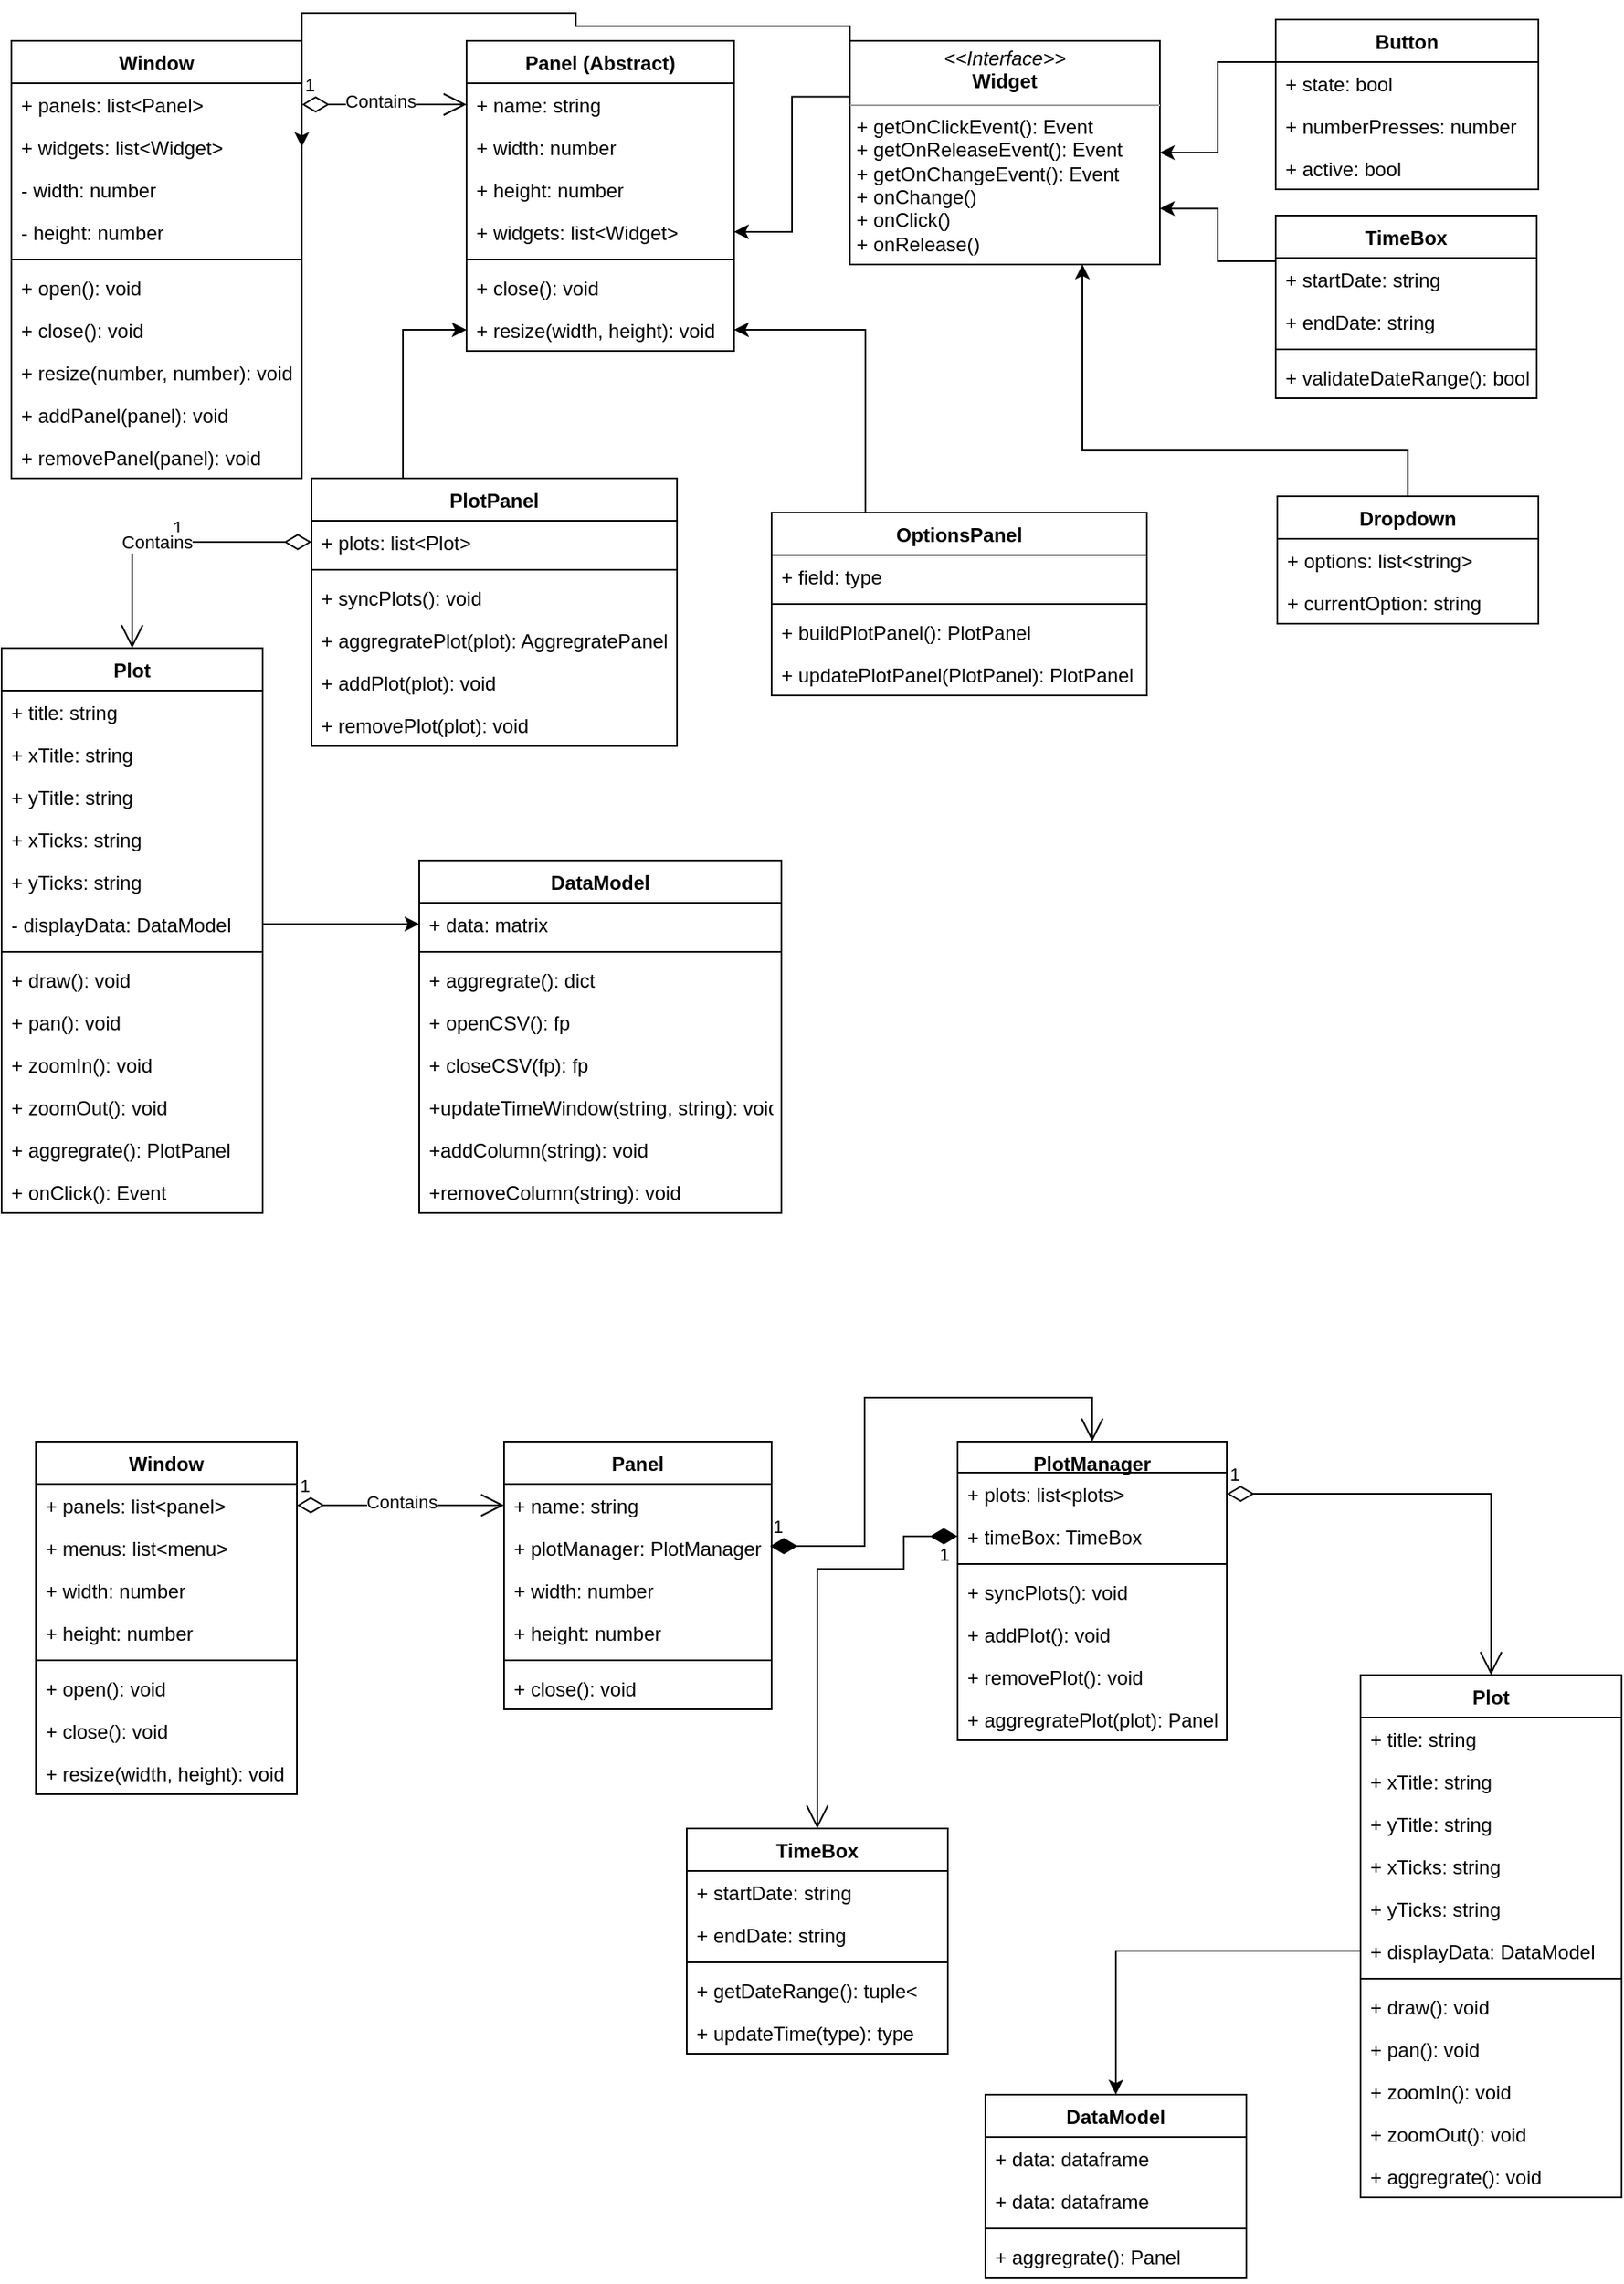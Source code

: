 <mxfile version="20.3.2" type="github">
  <diagram id="UT-qD1kF3HPHE-cdim4v" name="Page-1">
    <mxGraphModel dx="1422" dy="1617" grid="0" gridSize="10" guides="1" tooltips="1" connect="1" arrows="1" fold="1" page="1" pageScale="1" pageWidth="1100" pageHeight="850" math="0" shadow="0">
      <root>
        <mxCell id="0" />
        <mxCell id="1" parent="0" />
        <mxCell id="D0WQU8Z_5N7r7djm6m5t-1" value="Window" style="swimlane;fontStyle=1;align=center;verticalAlign=top;childLayout=stackLayout;horizontal=1;startSize=26;horizontalStack=0;resizeParent=1;resizeParentMax=0;resizeLast=0;collapsible=1;marginBottom=0;" parent="1" vertex="1">
          <mxGeometry x="56" y="40" width="160" height="216" as="geometry" />
        </mxCell>
        <mxCell id="D0WQU8Z_5N7r7djm6m5t-2" value="+ panels: list&lt;panel&gt;" style="text;strokeColor=none;fillColor=none;align=left;verticalAlign=top;spacingLeft=4;spacingRight=4;overflow=hidden;rotatable=0;points=[[0,0.5],[1,0.5]];portConstraint=eastwest;" parent="D0WQU8Z_5N7r7djm6m5t-1" vertex="1">
          <mxGeometry y="26" width="160" height="26" as="geometry" />
        </mxCell>
        <mxCell id="D0WQU8Z_5N7r7djm6m5t-6" value="+ menus: list&lt;menu&gt; " style="text;strokeColor=none;fillColor=none;align=left;verticalAlign=top;spacingLeft=4;spacingRight=4;overflow=hidden;rotatable=0;points=[[0,0.5],[1,0.5]];portConstraint=eastwest;" parent="D0WQU8Z_5N7r7djm6m5t-1" vertex="1">
          <mxGeometry y="52" width="160" height="26" as="geometry" />
        </mxCell>
        <mxCell id="D0WQU8Z_5N7r7djm6m5t-42" value="+ width: number" style="text;strokeColor=none;fillColor=none;align=left;verticalAlign=top;spacingLeft=4;spacingRight=4;overflow=hidden;rotatable=0;points=[[0,0.5],[1,0.5]];portConstraint=eastwest;" parent="D0WQU8Z_5N7r7djm6m5t-1" vertex="1">
          <mxGeometry y="78" width="160" height="26" as="geometry" />
        </mxCell>
        <mxCell id="D0WQU8Z_5N7r7djm6m5t-43" value="+ height: number" style="text;strokeColor=none;fillColor=none;align=left;verticalAlign=top;spacingLeft=4;spacingRight=4;overflow=hidden;rotatable=0;points=[[0,0.5],[1,0.5]];portConstraint=eastwest;" parent="D0WQU8Z_5N7r7djm6m5t-1" vertex="1">
          <mxGeometry y="104" width="160" height="26" as="geometry" />
        </mxCell>
        <mxCell id="D0WQU8Z_5N7r7djm6m5t-3" value="" style="line;strokeWidth=1;fillColor=none;align=left;verticalAlign=middle;spacingTop=-1;spacingLeft=3;spacingRight=3;rotatable=0;labelPosition=right;points=[];portConstraint=eastwest;strokeColor=inherit;" parent="D0WQU8Z_5N7r7djm6m5t-1" vertex="1">
          <mxGeometry y="130" width="160" height="8" as="geometry" />
        </mxCell>
        <mxCell id="D0WQU8Z_5N7r7djm6m5t-4" value="+ open(): void" style="text;strokeColor=none;fillColor=none;align=left;verticalAlign=top;spacingLeft=4;spacingRight=4;overflow=hidden;rotatable=0;points=[[0,0.5],[1,0.5]];portConstraint=eastwest;" parent="D0WQU8Z_5N7r7djm6m5t-1" vertex="1">
          <mxGeometry y="138" width="160" height="26" as="geometry" />
        </mxCell>
        <mxCell id="D0WQU8Z_5N7r7djm6m5t-5" value="+ close(): void" style="text;strokeColor=none;fillColor=none;align=left;verticalAlign=top;spacingLeft=4;spacingRight=4;overflow=hidden;rotatable=0;points=[[0,0.5],[1,0.5]];portConstraint=eastwest;" parent="D0WQU8Z_5N7r7djm6m5t-1" vertex="1">
          <mxGeometry y="164" width="160" height="26" as="geometry" />
        </mxCell>
        <mxCell id="D0WQU8Z_5N7r7djm6m5t-7" value="+ resize(width, height): void" style="text;strokeColor=none;fillColor=none;align=left;verticalAlign=top;spacingLeft=4;spacingRight=4;overflow=hidden;rotatable=0;points=[[0,0.5],[1,0.5]];portConstraint=eastwest;" parent="D0WQU8Z_5N7r7djm6m5t-1" vertex="1">
          <mxGeometry y="190" width="160" height="26" as="geometry" />
        </mxCell>
        <mxCell id="D0WQU8Z_5N7r7djm6m5t-8" value="Panel" style="swimlane;fontStyle=1;align=center;verticalAlign=top;childLayout=stackLayout;horizontal=1;startSize=26;horizontalStack=0;resizeParent=1;resizeParentMax=0;resizeLast=0;collapsible=1;marginBottom=0;" parent="1" vertex="1">
          <mxGeometry x="343" y="40" width="164" height="164" as="geometry" />
        </mxCell>
        <mxCell id="D0WQU8Z_5N7r7djm6m5t-9" value="+ name: string" style="text;strokeColor=none;fillColor=none;align=left;verticalAlign=top;spacingLeft=4;spacingRight=4;overflow=hidden;rotatable=0;points=[[0,0.5],[1,0.5]];portConstraint=eastwest;" parent="D0WQU8Z_5N7r7djm6m5t-8" vertex="1">
          <mxGeometry y="26" width="164" height="26" as="geometry" />
        </mxCell>
        <mxCell id="D0WQU8Z_5N7r7djm6m5t-12" value="+ plotManager: PlotManager" style="text;strokeColor=none;fillColor=none;align=left;verticalAlign=top;spacingLeft=4;spacingRight=4;overflow=hidden;rotatable=0;points=[[0,0.5],[1,0.5]];portConstraint=eastwest;" parent="D0WQU8Z_5N7r7djm6m5t-8" vertex="1">
          <mxGeometry y="52" width="164" height="26" as="geometry" />
        </mxCell>
        <mxCell id="D0WQU8Z_5N7r7djm6m5t-40" value="+ width: number" style="text;strokeColor=none;fillColor=none;align=left;verticalAlign=top;spacingLeft=4;spacingRight=4;overflow=hidden;rotatable=0;points=[[0,0.5],[1,0.5]];portConstraint=eastwest;" parent="D0WQU8Z_5N7r7djm6m5t-8" vertex="1">
          <mxGeometry y="78" width="164" height="26" as="geometry" />
        </mxCell>
        <mxCell id="D0WQU8Z_5N7r7djm6m5t-41" value="+ height: number" style="text;strokeColor=none;fillColor=none;align=left;verticalAlign=top;spacingLeft=4;spacingRight=4;overflow=hidden;rotatable=0;points=[[0,0.5],[1,0.5]];portConstraint=eastwest;" parent="D0WQU8Z_5N7r7djm6m5t-8" vertex="1">
          <mxGeometry y="104" width="164" height="26" as="geometry" />
        </mxCell>
        <mxCell id="D0WQU8Z_5N7r7djm6m5t-10" value="" style="line;strokeWidth=1;fillColor=none;align=left;verticalAlign=middle;spacingTop=-1;spacingLeft=3;spacingRight=3;rotatable=0;labelPosition=right;points=[];portConstraint=eastwest;strokeColor=inherit;" parent="D0WQU8Z_5N7r7djm6m5t-8" vertex="1">
          <mxGeometry y="130" width="164" height="8" as="geometry" />
        </mxCell>
        <mxCell id="D0WQU8Z_5N7r7djm6m5t-11" value="+ close(): void" style="text;strokeColor=none;fillColor=none;align=left;verticalAlign=top;spacingLeft=4;spacingRight=4;overflow=hidden;rotatable=0;points=[[0,0.5],[1,0.5]];portConstraint=eastwest;" parent="D0WQU8Z_5N7r7djm6m5t-8" vertex="1">
          <mxGeometry y="138" width="164" height="26" as="geometry" />
        </mxCell>
        <mxCell id="D0WQU8Z_5N7r7djm6m5t-13" value="Plot" style="swimlane;fontStyle=1;align=center;verticalAlign=top;childLayout=stackLayout;horizontal=1;startSize=26;horizontalStack=0;resizeParent=1;resizeParentMax=0;resizeLast=0;collapsible=1;marginBottom=0;" parent="1" vertex="1">
          <mxGeometry x="868" y="183" width="160" height="320" as="geometry" />
        </mxCell>
        <mxCell id="D0WQU8Z_5N7r7djm6m5t-14" value="+ title: string" style="text;strokeColor=none;fillColor=none;align=left;verticalAlign=top;spacingLeft=4;spacingRight=4;overflow=hidden;rotatable=0;points=[[0,0.5],[1,0.5]];portConstraint=eastwest;" parent="D0WQU8Z_5N7r7djm6m5t-13" vertex="1">
          <mxGeometry y="26" width="160" height="26" as="geometry" />
        </mxCell>
        <mxCell id="D0WQU8Z_5N7r7djm6m5t-17" value="+ xTitle: string" style="text;strokeColor=none;fillColor=none;align=left;verticalAlign=top;spacingLeft=4;spacingRight=4;overflow=hidden;rotatable=0;points=[[0,0.5],[1,0.5]];portConstraint=eastwest;" parent="D0WQU8Z_5N7r7djm6m5t-13" vertex="1">
          <mxGeometry y="52" width="160" height="26" as="geometry" />
        </mxCell>
        <mxCell id="D0WQU8Z_5N7r7djm6m5t-18" value="+ yTitle: string" style="text;strokeColor=none;fillColor=none;align=left;verticalAlign=top;spacingLeft=4;spacingRight=4;overflow=hidden;rotatable=0;points=[[0,0.5],[1,0.5]];portConstraint=eastwest;" parent="D0WQU8Z_5N7r7djm6m5t-13" vertex="1">
          <mxGeometry y="78" width="160" height="26" as="geometry" />
        </mxCell>
        <mxCell id="D0WQU8Z_5N7r7djm6m5t-20" value="+ xTicks: string" style="text;strokeColor=none;fillColor=none;align=left;verticalAlign=top;spacingLeft=4;spacingRight=4;overflow=hidden;rotatable=0;points=[[0,0.5],[1,0.5]];portConstraint=eastwest;" parent="D0WQU8Z_5N7r7djm6m5t-13" vertex="1">
          <mxGeometry y="104" width="160" height="26" as="geometry" />
        </mxCell>
        <mxCell id="D0WQU8Z_5N7r7djm6m5t-19" value="+ yTicks: string" style="text;strokeColor=none;fillColor=none;align=left;verticalAlign=top;spacingLeft=4;spacingRight=4;overflow=hidden;rotatable=0;points=[[0,0.5],[1,0.5]];portConstraint=eastwest;" parent="D0WQU8Z_5N7r7djm6m5t-13" vertex="1">
          <mxGeometry y="130" width="160" height="26" as="geometry" />
        </mxCell>
        <mxCell id="D0WQU8Z_5N7r7djm6m5t-21" value="+ displayData: DataModel" style="text;strokeColor=none;fillColor=none;align=left;verticalAlign=top;spacingLeft=4;spacingRight=4;overflow=hidden;rotatable=0;points=[[0,0.5],[1,0.5]];portConstraint=eastwest;" parent="D0WQU8Z_5N7r7djm6m5t-13" vertex="1">
          <mxGeometry y="156" width="160" height="26" as="geometry" />
        </mxCell>
        <mxCell id="D0WQU8Z_5N7r7djm6m5t-15" value="" style="line;strokeWidth=1;fillColor=none;align=left;verticalAlign=middle;spacingTop=-1;spacingLeft=3;spacingRight=3;rotatable=0;labelPosition=right;points=[];portConstraint=eastwest;strokeColor=inherit;" parent="D0WQU8Z_5N7r7djm6m5t-13" vertex="1">
          <mxGeometry y="182" width="160" height="8" as="geometry" />
        </mxCell>
        <mxCell id="D0WQU8Z_5N7r7djm6m5t-16" value="+ draw(): void" style="text;strokeColor=none;fillColor=none;align=left;verticalAlign=top;spacingLeft=4;spacingRight=4;overflow=hidden;rotatable=0;points=[[0,0.5],[1,0.5]];portConstraint=eastwest;" parent="D0WQU8Z_5N7r7djm6m5t-13" vertex="1">
          <mxGeometry y="190" width="160" height="26" as="geometry" />
        </mxCell>
        <mxCell id="D0WQU8Z_5N7r7djm6m5t-30" value="+ pan(): void" style="text;strokeColor=none;fillColor=none;align=left;verticalAlign=top;spacingLeft=4;spacingRight=4;overflow=hidden;rotatable=0;points=[[0,0.5],[1,0.5]];portConstraint=eastwest;" parent="D0WQU8Z_5N7r7djm6m5t-13" vertex="1">
          <mxGeometry y="216" width="160" height="26" as="geometry" />
        </mxCell>
        <mxCell id="D0WQU8Z_5N7r7djm6m5t-31" value="+ zoomIn(): void" style="text;strokeColor=none;fillColor=none;align=left;verticalAlign=top;spacingLeft=4;spacingRight=4;overflow=hidden;rotatable=0;points=[[0,0.5],[1,0.5]];portConstraint=eastwest;" parent="D0WQU8Z_5N7r7djm6m5t-13" vertex="1">
          <mxGeometry y="242" width="160" height="26" as="geometry" />
        </mxCell>
        <mxCell id="D0WQU8Z_5N7r7djm6m5t-32" value="+ zoomOut(): void" style="text;strokeColor=none;fillColor=none;align=left;verticalAlign=top;spacingLeft=4;spacingRight=4;overflow=hidden;rotatable=0;points=[[0,0.5],[1,0.5]];portConstraint=eastwest;" parent="D0WQU8Z_5N7r7djm6m5t-13" vertex="1">
          <mxGeometry y="268" width="160" height="26" as="geometry" />
        </mxCell>
        <mxCell id="D0WQU8Z_5N7r7djm6m5t-61" value="+ aggregrate(): void" style="text;strokeColor=none;fillColor=none;align=left;verticalAlign=top;spacingLeft=4;spacingRight=4;overflow=hidden;rotatable=0;points=[[0,0.5],[1,0.5]];portConstraint=eastwest;" parent="D0WQU8Z_5N7r7djm6m5t-13" vertex="1">
          <mxGeometry y="294" width="160" height="26" as="geometry" />
        </mxCell>
        <mxCell id="D0WQU8Z_5N7r7djm6m5t-23" value="TimeBox" style="swimlane;fontStyle=1;align=center;verticalAlign=top;childLayout=stackLayout;horizontal=1;startSize=26;horizontalStack=0;resizeParent=1;resizeParentMax=0;resizeLast=0;collapsible=1;marginBottom=0;" parent="1" vertex="1">
          <mxGeometry x="455" y="277" width="160" height="138" as="geometry" />
        </mxCell>
        <mxCell id="D0WQU8Z_5N7r7djm6m5t-24" value="+ startDate: string" style="text;strokeColor=none;fillColor=none;align=left;verticalAlign=top;spacingLeft=4;spacingRight=4;overflow=hidden;rotatable=0;points=[[0,0.5],[1,0.5]];portConstraint=eastwest;" parent="D0WQU8Z_5N7r7djm6m5t-23" vertex="1">
          <mxGeometry y="26" width="160" height="26" as="geometry" />
        </mxCell>
        <mxCell id="D0WQU8Z_5N7r7djm6m5t-27" value="+ endDate: string" style="text;strokeColor=none;fillColor=none;align=left;verticalAlign=top;spacingLeft=4;spacingRight=4;overflow=hidden;rotatable=0;points=[[0,0.5],[1,0.5]];portConstraint=eastwest;" parent="D0WQU8Z_5N7r7djm6m5t-23" vertex="1">
          <mxGeometry y="52" width="160" height="26" as="geometry" />
        </mxCell>
        <mxCell id="D0WQU8Z_5N7r7djm6m5t-25" value="" style="line;strokeWidth=1;fillColor=none;align=left;verticalAlign=middle;spacingTop=-1;spacingLeft=3;spacingRight=3;rotatable=0;labelPosition=right;points=[];portConstraint=eastwest;strokeColor=inherit;" parent="D0WQU8Z_5N7r7djm6m5t-23" vertex="1">
          <mxGeometry y="78" width="160" height="8" as="geometry" />
        </mxCell>
        <mxCell id="D0WQU8Z_5N7r7djm6m5t-26" value="+ getDateRange(): tuple&lt;" style="text;strokeColor=none;fillColor=none;align=left;verticalAlign=top;spacingLeft=4;spacingRight=4;overflow=hidden;rotatable=0;points=[[0,0.5],[1,0.5]];portConstraint=eastwest;" parent="D0WQU8Z_5N7r7djm6m5t-23" vertex="1">
          <mxGeometry y="86" width="160" height="26" as="geometry" />
        </mxCell>
        <mxCell id="D0WQU8Z_5N7r7djm6m5t-51" value="+ updateTime(type): type" style="text;strokeColor=none;fillColor=none;align=left;verticalAlign=top;spacingLeft=4;spacingRight=4;overflow=hidden;rotatable=0;points=[[0,0.5],[1,0.5]];portConstraint=eastwest;" parent="D0WQU8Z_5N7r7djm6m5t-23" vertex="1">
          <mxGeometry y="112" width="160" height="26" as="geometry" />
        </mxCell>
        <mxCell id="D0WQU8Z_5N7r7djm6m5t-35" value="1" style="endArrow=open;html=1;endSize=12;startArrow=diamondThin;startSize=14;startFill=0;edgeStyle=orthogonalEdgeStyle;align=left;verticalAlign=bottom;rounded=0;exitX=1;exitY=0.5;exitDx=0;exitDy=0;entryX=0;entryY=0.5;entryDx=0;entryDy=0;" parent="1" source="D0WQU8Z_5N7r7djm6m5t-2" target="D0WQU8Z_5N7r7djm6m5t-9" edge="1">
          <mxGeometry x="-1" y="3" relative="1" as="geometry">
            <mxPoint x="344" y="306" as="sourcePoint" />
            <mxPoint x="504" y="306" as="targetPoint" />
          </mxGeometry>
        </mxCell>
        <mxCell id="D0WQU8Z_5N7r7djm6m5t-36" value="Contains" style="edgeLabel;html=1;align=center;verticalAlign=middle;resizable=0;points=[];" parent="D0WQU8Z_5N7r7djm6m5t-35" vertex="1" connectable="0">
          <mxGeometry x="0.205" y="2" relative="1" as="geometry">
            <mxPoint x="-13" as="offset" />
          </mxGeometry>
        </mxCell>
        <mxCell id="D0WQU8Z_5N7r7djm6m5t-44" value="DataModel" style="swimlane;fontStyle=1;align=center;verticalAlign=top;childLayout=stackLayout;horizontal=1;startSize=26;horizontalStack=0;resizeParent=1;resizeParentMax=0;resizeLast=0;collapsible=1;marginBottom=0;" parent="1" vertex="1">
          <mxGeometry x="638" y="440" width="160" height="112" as="geometry" />
        </mxCell>
        <mxCell id="D0WQU8Z_5N7r7djm6m5t-45" value="+ data: dataframe" style="text;strokeColor=none;fillColor=none;align=left;verticalAlign=top;spacingLeft=4;spacingRight=4;overflow=hidden;rotatable=0;points=[[0,0.5],[1,0.5]];portConstraint=eastwest;" parent="D0WQU8Z_5N7r7djm6m5t-44" vertex="1">
          <mxGeometry y="26" width="160" height="26" as="geometry" />
        </mxCell>
        <mxCell id="D0WQU8Z_5N7r7djm6m5t-69" value="+ data: dataframe" style="text;strokeColor=none;fillColor=none;align=left;verticalAlign=top;spacingLeft=4;spacingRight=4;overflow=hidden;rotatable=0;points=[[0,0.5],[1,0.5]];portConstraint=eastwest;" parent="D0WQU8Z_5N7r7djm6m5t-44" vertex="1">
          <mxGeometry y="52" width="160" height="26" as="geometry" />
        </mxCell>
        <mxCell id="D0WQU8Z_5N7r7djm6m5t-46" value="" style="line;strokeWidth=1;fillColor=none;align=left;verticalAlign=middle;spacingTop=-1;spacingLeft=3;spacingRight=3;rotatable=0;labelPosition=right;points=[];portConstraint=eastwest;strokeColor=inherit;" parent="D0WQU8Z_5N7r7djm6m5t-44" vertex="1">
          <mxGeometry y="78" width="160" height="8" as="geometry" />
        </mxCell>
        <mxCell id="D0WQU8Z_5N7r7djm6m5t-47" value="+ aggregrate(): Panel" style="text;strokeColor=none;fillColor=none;align=left;verticalAlign=top;spacingLeft=4;spacingRight=4;overflow=hidden;rotatable=0;points=[[0,0.5],[1,0.5]];portConstraint=eastwest;" parent="D0WQU8Z_5N7r7djm6m5t-44" vertex="1">
          <mxGeometry y="86" width="160" height="26" as="geometry" />
        </mxCell>
        <mxCell id="D0WQU8Z_5N7r7djm6m5t-52" value="PlotManager" style="swimlane;fontStyle=1;align=center;verticalAlign=top;childLayout=stackLayout;horizontal=1;startSize=19;horizontalStack=0;resizeParent=1;resizeParentMax=0;resizeLast=0;collapsible=1;marginBottom=0;" parent="1" vertex="1">
          <mxGeometry x="621" y="40" width="165" height="183" as="geometry" />
        </mxCell>
        <mxCell id="D0WQU8Z_5N7r7djm6m5t-53" value="+ plots: list&lt;plots&gt;" style="text;strokeColor=none;fillColor=none;align=left;verticalAlign=top;spacingLeft=4;spacingRight=4;overflow=hidden;rotatable=0;points=[[0,0.5],[1,0.5]];portConstraint=eastwest;" parent="D0WQU8Z_5N7r7djm6m5t-52" vertex="1">
          <mxGeometry y="19" width="165" height="26" as="geometry" />
        </mxCell>
        <mxCell id="D0WQU8Z_5N7r7djm6m5t-56" value="+ timeBox: TimeBox" style="text;strokeColor=none;fillColor=none;align=left;verticalAlign=top;spacingLeft=4;spacingRight=4;overflow=hidden;rotatable=0;points=[[0,0.5],[1,0.5]];portConstraint=eastwest;" parent="D0WQU8Z_5N7r7djm6m5t-52" vertex="1">
          <mxGeometry y="45" width="165" height="26" as="geometry" />
        </mxCell>
        <mxCell id="D0WQU8Z_5N7r7djm6m5t-54" value="" style="line;strokeWidth=1;fillColor=none;align=left;verticalAlign=middle;spacingTop=-1;spacingLeft=3;spacingRight=3;rotatable=0;labelPosition=right;points=[];portConstraint=eastwest;strokeColor=inherit;" parent="D0WQU8Z_5N7r7djm6m5t-52" vertex="1">
          <mxGeometry y="71" width="165" height="8" as="geometry" />
        </mxCell>
        <mxCell id="D0WQU8Z_5N7r7djm6m5t-55" value="+ syncPlots(): void" style="text;strokeColor=none;fillColor=none;align=left;verticalAlign=top;spacingLeft=4;spacingRight=4;overflow=hidden;rotatable=0;points=[[0,0.5],[1,0.5]];portConstraint=eastwest;" parent="D0WQU8Z_5N7r7djm6m5t-52" vertex="1">
          <mxGeometry y="79" width="165" height="26" as="geometry" />
        </mxCell>
        <mxCell id="D0WQU8Z_5N7r7djm6m5t-57" value="+ addPlot(): void" style="text;strokeColor=none;fillColor=none;align=left;verticalAlign=top;spacingLeft=4;spacingRight=4;overflow=hidden;rotatable=0;points=[[0,0.5],[1,0.5]];portConstraint=eastwest;" parent="D0WQU8Z_5N7r7djm6m5t-52" vertex="1">
          <mxGeometry y="105" width="165" height="26" as="geometry" />
        </mxCell>
        <mxCell id="D0WQU8Z_5N7r7djm6m5t-58" value="+ removePlot(): void" style="text;strokeColor=none;fillColor=none;align=left;verticalAlign=top;spacingLeft=4;spacingRight=4;overflow=hidden;rotatable=0;points=[[0,0.5],[1,0.5]];portConstraint=eastwest;" parent="D0WQU8Z_5N7r7djm6m5t-52" vertex="1">
          <mxGeometry y="131" width="165" height="26" as="geometry" />
        </mxCell>
        <mxCell id="D0WQU8Z_5N7r7djm6m5t-67" value="+ aggregratePlot(plot): Panel " style="text;strokeColor=none;fillColor=none;align=left;verticalAlign=top;spacingLeft=4;spacingRight=4;overflow=hidden;rotatable=0;points=[[0,0.5],[1,0.5]];portConstraint=eastwest;" parent="D0WQU8Z_5N7r7djm6m5t-52" vertex="1">
          <mxGeometry y="157" width="165" height="26" as="geometry" />
        </mxCell>
        <mxCell id="D0WQU8Z_5N7r7djm6m5t-63" value="1" style="endArrow=open;html=1;endSize=12;startArrow=diamondThin;startSize=14;startFill=0;edgeStyle=orthogonalEdgeStyle;align=left;verticalAlign=bottom;rounded=0;exitX=1;exitY=0.5;exitDx=0;exitDy=0;entryX=0.5;entryY=0;entryDx=0;entryDy=0;" parent="1" source="D0WQU8Z_5N7r7djm6m5t-53" target="D0WQU8Z_5N7r7djm6m5t-13" edge="1">
          <mxGeometry x="-1" y="3" relative="1" as="geometry">
            <mxPoint x="344" y="306" as="sourcePoint" />
            <mxPoint x="504" y="306" as="targetPoint" />
            <Array as="points">
              <mxPoint x="948" y="72" />
            </Array>
          </mxGeometry>
        </mxCell>
        <mxCell id="D0WQU8Z_5N7r7djm6m5t-65" style="edgeStyle=orthogonalEdgeStyle;rounded=0;orthogonalLoop=1;jettySize=auto;html=1;exitX=0;exitY=0.5;exitDx=0;exitDy=0;entryX=0.5;entryY=0;entryDx=0;entryDy=0;" parent="1" source="D0WQU8Z_5N7r7djm6m5t-21" target="D0WQU8Z_5N7r7djm6m5t-44" edge="1">
          <mxGeometry relative="1" as="geometry" />
        </mxCell>
        <mxCell id="D0WQU8Z_5N7r7djm6m5t-70" value="1" style="endArrow=open;html=1;endSize=12;startArrow=diamondThin;startSize=14;startFill=1;edgeStyle=orthogonalEdgeStyle;align=left;verticalAlign=bottom;rounded=0;entryX=0.5;entryY=0;entryDx=0;entryDy=0;" parent="1" target="D0WQU8Z_5N7r7djm6m5t-52" edge="1">
          <mxGeometry x="-1" y="3" relative="1" as="geometry">
            <mxPoint x="506" y="104" as="sourcePoint" />
            <mxPoint x="663" y="104" as="targetPoint" />
            <Array as="points">
              <mxPoint x="564" y="104" />
              <mxPoint x="564" y="13" />
              <mxPoint x="704" y="13" />
            </Array>
          </mxGeometry>
        </mxCell>
        <mxCell id="D0WQU8Z_5N7r7djm6m5t-71" value="1" style="endArrow=open;html=1;endSize=12;startArrow=diamondThin;startSize=14;startFill=1;edgeStyle=orthogonalEdgeStyle;align=left;verticalAlign=bottom;rounded=0;exitX=0;exitY=0.5;exitDx=0;exitDy=0;entryX=0.5;entryY=0;entryDx=0;entryDy=0;" parent="1" source="D0WQU8Z_5N7r7djm6m5t-56" target="D0WQU8Z_5N7r7djm6m5t-23" edge="1">
          <mxGeometry x="-0.6" y="-20" relative="1" as="geometry">
            <mxPoint x="344" y="306" as="sourcePoint" />
            <mxPoint x="504" y="306" as="targetPoint" />
            <Array as="points">
              <mxPoint x="588" y="98" />
              <mxPoint x="588" y="118" />
              <mxPoint x="535" y="118" />
            </Array>
            <mxPoint x="20" y="20" as="offset" />
          </mxGeometry>
        </mxCell>
        <mxCell id="D0WQU8Z_5N7r7djm6m5t-72" value="Window" style="swimlane;fontStyle=1;align=center;verticalAlign=top;childLayout=stackLayout;horizontal=1;startSize=26;horizontalStack=0;resizeParent=1;resizeParentMax=0;resizeLast=0;collapsible=1;marginBottom=0;" parent="1" vertex="1">
          <mxGeometry x="41" y="-818" width="178" height="268" as="geometry">
            <mxRectangle x="41" y="-818" width="81" height="26" as="alternateBounds" />
          </mxGeometry>
        </mxCell>
        <mxCell id="D0WQU8Z_5N7r7djm6m5t-73" value="+ panels: list&lt;Panel&gt;" style="text;strokeColor=none;fillColor=none;align=left;verticalAlign=top;spacingLeft=4;spacingRight=4;overflow=hidden;rotatable=0;points=[[0,0.5],[1,0.5]];portConstraint=eastwest;" parent="D0WQU8Z_5N7r7djm6m5t-72" vertex="1">
          <mxGeometry y="26" width="178" height="26" as="geometry" />
        </mxCell>
        <mxCell id="D0WQU8Z_5N7r7djm6m5t-74" value="+ widgets: list&lt;Widget&gt; " style="text;strokeColor=none;fillColor=none;align=left;verticalAlign=top;spacingLeft=4;spacingRight=4;overflow=hidden;rotatable=0;points=[[0,0.5],[1,0.5]];portConstraint=eastwest;" parent="D0WQU8Z_5N7r7djm6m5t-72" vertex="1">
          <mxGeometry y="52" width="178" height="26" as="geometry" />
        </mxCell>
        <mxCell id="D0WQU8Z_5N7r7djm6m5t-75" value="- width: number" style="text;strokeColor=none;fillColor=none;align=left;verticalAlign=top;spacingLeft=4;spacingRight=4;overflow=hidden;rotatable=0;points=[[0,0.5],[1,0.5]];portConstraint=eastwest;" parent="D0WQU8Z_5N7r7djm6m5t-72" vertex="1">
          <mxGeometry y="78" width="178" height="26" as="geometry" />
        </mxCell>
        <mxCell id="D0WQU8Z_5N7r7djm6m5t-76" value="- height: number" style="text;strokeColor=none;fillColor=none;align=left;verticalAlign=top;spacingLeft=4;spacingRight=4;overflow=hidden;rotatable=0;points=[[0,0.5],[1,0.5]];portConstraint=eastwest;" parent="D0WQU8Z_5N7r7djm6m5t-72" vertex="1">
          <mxGeometry y="104" width="178" height="26" as="geometry" />
        </mxCell>
        <mxCell id="D0WQU8Z_5N7r7djm6m5t-77" value="" style="line;strokeWidth=1;fillColor=none;align=left;verticalAlign=middle;spacingTop=-1;spacingLeft=3;spacingRight=3;rotatable=0;labelPosition=right;points=[];portConstraint=eastwest;strokeColor=inherit;" parent="D0WQU8Z_5N7r7djm6m5t-72" vertex="1">
          <mxGeometry y="130" width="178" height="8" as="geometry" />
        </mxCell>
        <mxCell id="D0WQU8Z_5N7r7djm6m5t-78" value="+ open(): void" style="text;strokeColor=none;fillColor=none;align=left;verticalAlign=top;spacingLeft=4;spacingRight=4;overflow=hidden;rotatable=0;points=[[0,0.5],[1,0.5]];portConstraint=eastwest;" parent="D0WQU8Z_5N7r7djm6m5t-72" vertex="1">
          <mxGeometry y="138" width="178" height="26" as="geometry" />
        </mxCell>
        <mxCell id="D0WQU8Z_5N7r7djm6m5t-79" value="+ close(): void" style="text;strokeColor=none;fillColor=none;align=left;verticalAlign=top;spacingLeft=4;spacingRight=4;overflow=hidden;rotatable=0;points=[[0,0.5],[1,0.5]];portConstraint=eastwest;" parent="D0WQU8Z_5N7r7djm6m5t-72" vertex="1">
          <mxGeometry y="164" width="178" height="26" as="geometry" />
        </mxCell>
        <mxCell id="D0WQU8Z_5N7r7djm6m5t-80" value="+ resize(number, number): void" style="text;strokeColor=none;fillColor=none;align=left;verticalAlign=top;spacingLeft=4;spacingRight=4;overflow=hidden;rotatable=0;points=[[0,0.5],[1,0.5]];portConstraint=eastwest;" parent="D0WQU8Z_5N7r7djm6m5t-72" vertex="1">
          <mxGeometry y="190" width="178" height="26" as="geometry" />
        </mxCell>
        <mxCell id="D0WQU8Z_5N7r7djm6m5t-138" value="+ addPanel(panel): void" style="text;strokeColor=none;fillColor=none;align=left;verticalAlign=top;spacingLeft=4;spacingRight=4;overflow=hidden;rotatable=0;points=[[0,0.5],[1,0.5]];portConstraint=eastwest;" parent="D0WQU8Z_5N7r7djm6m5t-72" vertex="1">
          <mxGeometry y="216" width="178" height="26" as="geometry" />
        </mxCell>
        <mxCell id="D0WQU8Z_5N7r7djm6m5t-140" value="+ removePanel(panel): void" style="text;strokeColor=none;fillColor=none;align=left;verticalAlign=top;spacingLeft=4;spacingRight=4;overflow=hidden;rotatable=0;points=[[0,0.5],[1,0.5]];portConstraint=eastwest;" parent="D0WQU8Z_5N7r7djm6m5t-72" vertex="1">
          <mxGeometry y="242" width="178" height="26" as="geometry" />
        </mxCell>
        <mxCell id="D0WQU8Z_5N7r7djm6m5t-81" value="Panel (Abstract)" style="swimlane;fontStyle=1;align=center;verticalAlign=top;childLayout=stackLayout;horizontal=1;startSize=26;horizontalStack=0;resizeParent=1;resizeParentMax=0;resizeLast=0;collapsible=1;marginBottom=0;" parent="1" vertex="1">
          <mxGeometry x="320" y="-818" width="164" height="190" as="geometry">
            <mxRectangle x="320" y="-818" width="67" height="26" as="alternateBounds" />
          </mxGeometry>
        </mxCell>
        <mxCell id="D0WQU8Z_5N7r7djm6m5t-82" value="+ name: string" style="text;strokeColor=none;fillColor=none;align=left;verticalAlign=top;spacingLeft=4;spacingRight=4;overflow=hidden;rotatable=0;points=[[0,0.5],[1,0.5]];portConstraint=eastwest;" parent="D0WQU8Z_5N7r7djm6m5t-81" vertex="1">
          <mxGeometry y="26" width="164" height="26" as="geometry" />
        </mxCell>
        <mxCell id="D0WQU8Z_5N7r7djm6m5t-84" value="+ width: number" style="text;strokeColor=none;fillColor=none;align=left;verticalAlign=top;spacingLeft=4;spacingRight=4;overflow=hidden;rotatable=0;points=[[0,0.5],[1,0.5]];portConstraint=eastwest;" parent="D0WQU8Z_5N7r7djm6m5t-81" vertex="1">
          <mxGeometry y="52" width="164" height="26" as="geometry" />
        </mxCell>
        <mxCell id="D0WQU8Z_5N7r7djm6m5t-85" value="+ height: number" style="text;strokeColor=none;fillColor=none;align=left;verticalAlign=top;spacingLeft=4;spacingRight=4;overflow=hidden;rotatable=0;points=[[0,0.5],[1,0.5]];portConstraint=eastwest;" parent="D0WQU8Z_5N7r7djm6m5t-81" vertex="1">
          <mxGeometry y="78" width="164" height="26" as="geometry" />
        </mxCell>
        <mxCell id="VL1n-k4XV_zTkOc4iAcl-5" value="+ widgets: list&lt;Widget&gt;" style="text;strokeColor=none;fillColor=none;align=left;verticalAlign=top;spacingLeft=4;spacingRight=4;overflow=hidden;rotatable=0;points=[[0,0.5],[1,0.5]];portConstraint=eastwest;" parent="D0WQU8Z_5N7r7djm6m5t-81" vertex="1">
          <mxGeometry y="104" width="164" height="26" as="geometry" />
        </mxCell>
        <mxCell id="D0WQU8Z_5N7r7djm6m5t-86" value="" style="line;strokeWidth=1;fillColor=none;align=left;verticalAlign=middle;spacingTop=-1;spacingLeft=3;spacingRight=3;rotatable=0;labelPosition=right;points=[];portConstraint=eastwest;strokeColor=inherit;" parent="D0WQU8Z_5N7r7djm6m5t-81" vertex="1">
          <mxGeometry y="130" width="164" height="8" as="geometry" />
        </mxCell>
        <mxCell id="D0WQU8Z_5N7r7djm6m5t-87" value="+ close(): void" style="text;strokeColor=none;fillColor=none;align=left;verticalAlign=top;spacingLeft=4;spacingRight=4;overflow=hidden;rotatable=0;points=[[0,0.5],[1,0.5]];portConstraint=eastwest;" parent="D0WQU8Z_5N7r7djm6m5t-81" vertex="1">
          <mxGeometry y="138" width="164" height="26" as="geometry" />
        </mxCell>
        <mxCell id="D0WQU8Z_5N7r7djm6m5t-108" value="+ resize(width, height): void" style="text;strokeColor=none;fillColor=none;align=left;verticalAlign=top;spacingLeft=4;spacingRight=4;overflow=hidden;rotatable=0;points=[[0,0.5],[1,0.5]];portConstraint=eastwest;" parent="D0WQU8Z_5N7r7djm6m5t-81" vertex="1">
          <mxGeometry y="164" width="164" height="26" as="geometry" />
        </mxCell>
        <mxCell id="D0WQU8Z_5N7r7djm6m5t-88" value="1" style="endArrow=open;html=1;endSize=12;startArrow=diamondThin;startSize=14;startFill=0;edgeStyle=orthogonalEdgeStyle;align=left;verticalAlign=bottom;rounded=0;exitX=1;exitY=0.5;exitDx=0;exitDy=0;entryX=0;entryY=0.5;entryDx=0;entryDy=0;" parent="1" source="D0WQU8Z_5N7r7djm6m5t-73" target="D0WQU8Z_5N7r7djm6m5t-82" edge="1">
          <mxGeometry x="-1" y="3" relative="1" as="geometry">
            <mxPoint x="243" y="-587" as="sourcePoint" />
            <mxPoint x="370" y="-587" as="targetPoint" />
            <Array as="points">
              <mxPoint x="284" y="-779" />
              <mxPoint x="284" y="-779" />
            </Array>
          </mxGeometry>
        </mxCell>
        <mxCell id="D0WQU8Z_5N7r7djm6m5t-89" value="Contains" style="edgeLabel;html=1;align=center;verticalAlign=middle;resizable=0;points=[];" parent="D0WQU8Z_5N7r7djm6m5t-88" vertex="1" connectable="0">
          <mxGeometry x="0.205" y="2" relative="1" as="geometry">
            <mxPoint x="-13" as="offset" />
          </mxGeometry>
        </mxCell>
        <mxCell id="quWaPmoQ8DVM9i6n_BUd-11" style="edgeStyle=orthogonalEdgeStyle;rounded=0;orthogonalLoop=1;jettySize=auto;html=1;exitX=0.25;exitY=0;exitDx=0;exitDy=0;entryX=0;entryY=0.5;entryDx=0;entryDy=0;" edge="1" parent="1" source="D0WQU8Z_5N7r7djm6m5t-103" target="D0WQU8Z_5N7r7djm6m5t-108">
          <mxGeometry relative="1" as="geometry" />
        </mxCell>
        <mxCell id="D0WQU8Z_5N7r7djm6m5t-103" value="PlotPanel" style="swimlane;fontStyle=1;align=center;verticalAlign=top;childLayout=stackLayout;horizontal=1;startSize=26;horizontalStack=0;resizeParent=1;resizeParentMax=0;resizeLast=0;collapsible=1;marginBottom=0;" parent="1" vertex="1">
          <mxGeometry x="225" y="-550" width="224" height="164" as="geometry" />
        </mxCell>
        <mxCell id="D0WQU8Z_5N7r7djm6m5t-104" value="+ plots: list&lt;Plot&gt;" style="text;strokeColor=none;fillColor=none;align=left;verticalAlign=top;spacingLeft=4;spacingRight=4;overflow=hidden;rotatable=0;points=[[0,0.5],[1,0.5]];portConstraint=eastwest;" parent="D0WQU8Z_5N7r7djm6m5t-103" vertex="1">
          <mxGeometry y="26" width="224" height="26" as="geometry" />
        </mxCell>
        <mxCell id="D0WQU8Z_5N7r7djm6m5t-105" value="" style="line;strokeWidth=1;fillColor=none;align=left;verticalAlign=middle;spacingTop=-1;spacingLeft=3;spacingRight=3;rotatable=0;labelPosition=right;points=[];portConstraint=eastwest;strokeColor=inherit;" parent="D0WQU8Z_5N7r7djm6m5t-103" vertex="1">
          <mxGeometry y="52" width="224" height="8" as="geometry" />
        </mxCell>
        <mxCell id="D0WQU8Z_5N7r7djm6m5t-106" value="+ syncPlots(): void" style="text;strokeColor=none;fillColor=none;align=left;verticalAlign=top;spacingLeft=4;spacingRight=4;overflow=hidden;rotatable=0;points=[[0,0.5],[1,0.5]];portConstraint=eastwest;" parent="D0WQU8Z_5N7r7djm6m5t-103" vertex="1">
          <mxGeometry y="60" width="224" height="26" as="geometry" />
        </mxCell>
        <mxCell id="D0WQU8Z_5N7r7djm6m5t-134" value="+ aggregratePlot(plot): AggregratePanel" style="text;strokeColor=none;fillColor=none;align=left;verticalAlign=top;spacingLeft=4;spacingRight=4;overflow=hidden;rotatable=0;points=[[0,0.5],[1,0.5]];portConstraint=eastwest;" parent="D0WQU8Z_5N7r7djm6m5t-103" vertex="1">
          <mxGeometry y="86" width="224" height="26" as="geometry" />
        </mxCell>
        <mxCell id="D0WQU8Z_5N7r7djm6m5t-135" value="+ addPlot(plot): void" style="text;strokeColor=none;fillColor=none;align=left;verticalAlign=top;spacingLeft=4;spacingRight=4;overflow=hidden;rotatable=0;points=[[0,0.5],[1,0.5]];portConstraint=eastwest;" parent="D0WQU8Z_5N7r7djm6m5t-103" vertex="1">
          <mxGeometry y="112" width="224" height="26" as="geometry" />
        </mxCell>
        <mxCell id="D0WQU8Z_5N7r7djm6m5t-136" value="+ removePlot(plot): void" style="text;strokeColor=none;fillColor=none;align=left;verticalAlign=top;spacingLeft=4;spacingRight=4;overflow=hidden;rotatable=0;points=[[0,0.5],[1,0.5]];portConstraint=eastwest;" parent="D0WQU8Z_5N7r7djm6m5t-103" vertex="1">
          <mxGeometry y="138" width="224" height="26" as="geometry" />
        </mxCell>
        <mxCell id="D0WQU8Z_5N7r7djm6m5t-119" value="Plot" style="swimlane;fontStyle=1;align=center;verticalAlign=top;childLayout=stackLayout;horizontal=1;startSize=26;horizontalStack=0;resizeParent=1;resizeParentMax=0;resizeLast=0;collapsible=1;marginBottom=0;" parent="1" vertex="1">
          <mxGeometry x="35" y="-446" width="160" height="346" as="geometry" />
        </mxCell>
        <mxCell id="D0WQU8Z_5N7r7djm6m5t-120" value="+ title: string" style="text;strokeColor=none;fillColor=none;align=left;verticalAlign=top;spacingLeft=4;spacingRight=4;overflow=hidden;rotatable=0;points=[[0,0.5],[1,0.5]];portConstraint=eastwest;" parent="D0WQU8Z_5N7r7djm6m5t-119" vertex="1">
          <mxGeometry y="26" width="160" height="26" as="geometry" />
        </mxCell>
        <mxCell id="D0WQU8Z_5N7r7djm6m5t-121" value="+ xTitle: string" style="text;strokeColor=none;fillColor=none;align=left;verticalAlign=top;spacingLeft=4;spacingRight=4;overflow=hidden;rotatable=0;points=[[0,0.5],[1,0.5]];portConstraint=eastwest;" parent="D0WQU8Z_5N7r7djm6m5t-119" vertex="1">
          <mxGeometry y="52" width="160" height="26" as="geometry" />
        </mxCell>
        <mxCell id="D0WQU8Z_5N7r7djm6m5t-122" value="+ yTitle: string" style="text;strokeColor=none;fillColor=none;align=left;verticalAlign=top;spacingLeft=4;spacingRight=4;overflow=hidden;rotatable=0;points=[[0,0.5],[1,0.5]];portConstraint=eastwest;" parent="D0WQU8Z_5N7r7djm6m5t-119" vertex="1">
          <mxGeometry y="78" width="160" height="26" as="geometry" />
        </mxCell>
        <mxCell id="D0WQU8Z_5N7r7djm6m5t-123" value="+ xTicks: string" style="text;strokeColor=none;fillColor=none;align=left;verticalAlign=top;spacingLeft=4;spacingRight=4;overflow=hidden;rotatable=0;points=[[0,0.5],[1,0.5]];portConstraint=eastwest;" parent="D0WQU8Z_5N7r7djm6m5t-119" vertex="1">
          <mxGeometry y="104" width="160" height="26" as="geometry" />
        </mxCell>
        <mxCell id="D0WQU8Z_5N7r7djm6m5t-124" value="+ yTicks: string" style="text;strokeColor=none;fillColor=none;align=left;verticalAlign=top;spacingLeft=4;spacingRight=4;overflow=hidden;rotatable=0;points=[[0,0.5],[1,0.5]];portConstraint=eastwest;" parent="D0WQU8Z_5N7r7djm6m5t-119" vertex="1">
          <mxGeometry y="130" width="160" height="26" as="geometry" />
        </mxCell>
        <mxCell id="D0WQU8Z_5N7r7djm6m5t-125" value="- displayData: DataModel" style="text;strokeColor=none;fillColor=none;align=left;verticalAlign=top;spacingLeft=4;spacingRight=4;overflow=hidden;rotatable=0;points=[[0,0.5],[1,0.5]];portConstraint=eastwest;" parent="D0WQU8Z_5N7r7djm6m5t-119" vertex="1">
          <mxGeometry y="156" width="160" height="26" as="geometry" />
        </mxCell>
        <mxCell id="D0WQU8Z_5N7r7djm6m5t-126" value="" style="line;strokeWidth=1;fillColor=none;align=left;verticalAlign=middle;spacingTop=-1;spacingLeft=3;spacingRight=3;rotatable=0;labelPosition=right;points=[];portConstraint=eastwest;strokeColor=inherit;" parent="D0WQU8Z_5N7r7djm6m5t-119" vertex="1">
          <mxGeometry y="182" width="160" height="8" as="geometry" />
        </mxCell>
        <mxCell id="D0WQU8Z_5N7r7djm6m5t-127" value="+ draw(): void" style="text;strokeColor=none;fillColor=none;align=left;verticalAlign=top;spacingLeft=4;spacingRight=4;overflow=hidden;rotatable=0;points=[[0,0.5],[1,0.5]];portConstraint=eastwest;" parent="D0WQU8Z_5N7r7djm6m5t-119" vertex="1">
          <mxGeometry y="190" width="160" height="26" as="geometry" />
        </mxCell>
        <mxCell id="D0WQU8Z_5N7r7djm6m5t-128" value="+ pan(): void" style="text;strokeColor=none;fillColor=none;align=left;verticalAlign=top;spacingLeft=4;spacingRight=4;overflow=hidden;rotatable=0;points=[[0,0.5],[1,0.5]];portConstraint=eastwest;" parent="D0WQU8Z_5N7r7djm6m5t-119" vertex="1">
          <mxGeometry y="216" width="160" height="26" as="geometry" />
        </mxCell>
        <mxCell id="D0WQU8Z_5N7r7djm6m5t-129" value="+ zoomIn(): void" style="text;strokeColor=none;fillColor=none;align=left;verticalAlign=top;spacingLeft=4;spacingRight=4;overflow=hidden;rotatable=0;points=[[0,0.5],[1,0.5]];portConstraint=eastwest;" parent="D0WQU8Z_5N7r7djm6m5t-119" vertex="1">
          <mxGeometry y="242" width="160" height="26" as="geometry" />
        </mxCell>
        <mxCell id="D0WQU8Z_5N7r7djm6m5t-130" value="+ zoomOut(): void" style="text;strokeColor=none;fillColor=none;align=left;verticalAlign=top;spacingLeft=4;spacingRight=4;overflow=hidden;rotatable=0;points=[[0,0.5],[1,0.5]];portConstraint=eastwest;" parent="D0WQU8Z_5N7r7djm6m5t-119" vertex="1">
          <mxGeometry y="268" width="160" height="26" as="geometry" />
        </mxCell>
        <mxCell id="D0WQU8Z_5N7r7djm6m5t-131" value="+ aggregrate(): PlotPanel" style="text;strokeColor=none;fillColor=none;align=left;verticalAlign=top;spacingLeft=4;spacingRight=4;overflow=hidden;rotatable=0;points=[[0,0.5],[1,0.5]];portConstraint=eastwest;" parent="D0WQU8Z_5N7r7djm6m5t-119" vertex="1">
          <mxGeometry y="294" width="160" height="26" as="geometry" />
        </mxCell>
        <mxCell id="VL1n-k4XV_zTkOc4iAcl-6" value="+ onClick(): Event" style="text;strokeColor=none;fillColor=none;align=left;verticalAlign=top;spacingLeft=4;spacingRight=4;overflow=hidden;rotatable=0;points=[[0,0.5],[1,0.5]];portConstraint=eastwest;" parent="D0WQU8Z_5N7r7djm6m5t-119" vertex="1">
          <mxGeometry y="320" width="160" height="26" as="geometry" />
        </mxCell>
        <mxCell id="D0WQU8Z_5N7r7djm6m5t-132" value="1" style="endArrow=open;html=1;endSize=12;startArrow=diamondThin;startSize=14;startFill=0;edgeStyle=orthogonalEdgeStyle;align=left;verticalAlign=bottom;rounded=0;entryX=0.5;entryY=0;entryDx=0;entryDy=0;exitX=0;exitY=0.5;exitDx=0;exitDy=0;" parent="1" source="D0WQU8Z_5N7r7djm6m5t-104" target="D0WQU8Z_5N7r7djm6m5t-119" edge="1">
          <mxGeometry relative="1" as="geometry">
            <mxPoint x="176" y="-484" as="sourcePoint" />
            <mxPoint x="148" y="-495" as="targetPoint" />
          </mxGeometry>
        </mxCell>
        <mxCell id="D0WQU8Z_5N7r7djm6m5t-133" value="Contains" style="edgeLabel;html=1;align=center;verticalAlign=middle;resizable=0;points=[];" parent="D0WQU8Z_5N7r7djm6m5t-132" vertex="1" connectable="0">
          <mxGeometry x="0.205" y="2" relative="1" as="geometry">
            <mxPoint x="10" y="-2" as="offset" />
          </mxGeometry>
        </mxCell>
        <mxCell id="D0WQU8Z_5N7r7djm6m5t-141" value="DataModel" style="swimlane;fontStyle=1;align=center;verticalAlign=top;childLayout=stackLayout;horizontal=1;startSize=26;horizontalStack=0;resizeParent=1;resizeParentMax=0;resizeLast=0;collapsible=1;marginBottom=0;" parent="1" vertex="1">
          <mxGeometry x="291" y="-316" width="222" height="216" as="geometry" />
        </mxCell>
        <mxCell id="D0WQU8Z_5N7r7djm6m5t-142" value="+ data: matrix" style="text;strokeColor=none;fillColor=none;align=left;verticalAlign=top;spacingLeft=4;spacingRight=4;overflow=hidden;rotatable=0;points=[[0,0.5],[1,0.5]];portConstraint=eastwest;" parent="D0WQU8Z_5N7r7djm6m5t-141" vertex="1">
          <mxGeometry y="26" width="222" height="26" as="geometry" />
        </mxCell>
        <mxCell id="D0WQU8Z_5N7r7djm6m5t-144" value="" style="line;strokeWidth=1;fillColor=none;align=left;verticalAlign=middle;spacingTop=-1;spacingLeft=3;spacingRight=3;rotatable=0;labelPosition=right;points=[];portConstraint=eastwest;strokeColor=inherit;" parent="D0WQU8Z_5N7r7djm6m5t-141" vertex="1">
          <mxGeometry y="52" width="222" height="8" as="geometry" />
        </mxCell>
        <mxCell id="D0WQU8Z_5N7r7djm6m5t-145" value="+ aggregrate(): dict" style="text;strokeColor=none;fillColor=none;align=left;verticalAlign=top;spacingLeft=4;spacingRight=4;overflow=hidden;rotatable=0;points=[[0,0.5],[1,0.5]];portConstraint=eastwest;" parent="D0WQU8Z_5N7r7djm6m5t-141" vertex="1">
          <mxGeometry y="60" width="222" height="26" as="geometry" />
        </mxCell>
        <mxCell id="D0WQU8Z_5N7r7djm6m5t-146" value="+ openCSV(): fp" style="text;strokeColor=none;fillColor=none;align=left;verticalAlign=top;spacingLeft=4;spacingRight=4;overflow=hidden;rotatable=0;points=[[0,0.5],[1,0.5]];portConstraint=eastwest;" parent="D0WQU8Z_5N7r7djm6m5t-141" vertex="1">
          <mxGeometry y="86" width="222" height="26" as="geometry" />
        </mxCell>
        <mxCell id="D0WQU8Z_5N7r7djm6m5t-147" value="+ closeCSV(fp): fp" style="text;strokeColor=none;fillColor=none;align=left;verticalAlign=top;spacingLeft=4;spacingRight=4;overflow=hidden;rotatable=0;points=[[0,0.5],[1,0.5]];portConstraint=eastwest;" parent="D0WQU8Z_5N7r7djm6m5t-141" vertex="1">
          <mxGeometry y="112" width="222" height="26" as="geometry" />
        </mxCell>
        <mxCell id="VL1n-k4XV_zTkOc4iAcl-8" value="+updateTimeWindow(string, string): void" style="text;strokeColor=none;fillColor=none;align=left;verticalAlign=top;spacingLeft=4;spacingRight=4;overflow=hidden;rotatable=0;points=[[0,0.5],[1,0.5]];portConstraint=eastwest;" parent="D0WQU8Z_5N7r7djm6m5t-141" vertex="1">
          <mxGeometry y="138" width="222" height="26" as="geometry" />
        </mxCell>
        <mxCell id="VL1n-k4XV_zTkOc4iAcl-9" value="+addColumn(string): void" style="text;strokeColor=none;fillColor=none;align=left;verticalAlign=top;spacingLeft=4;spacingRight=4;overflow=hidden;rotatable=0;points=[[0,0.5],[1,0.5]];portConstraint=eastwest;" parent="D0WQU8Z_5N7r7djm6m5t-141" vertex="1">
          <mxGeometry y="164" width="222" height="26" as="geometry" />
        </mxCell>
        <mxCell id="VL1n-k4XV_zTkOc4iAcl-10" value="+removeColumn(string): void" style="text;strokeColor=none;fillColor=none;align=left;verticalAlign=top;spacingLeft=4;spacingRight=4;overflow=hidden;rotatable=0;points=[[0,0.5],[1,0.5]];portConstraint=eastwest;" parent="D0WQU8Z_5N7r7djm6m5t-141" vertex="1">
          <mxGeometry y="190" width="222" height="26" as="geometry" />
        </mxCell>
        <mxCell id="VL1n-k4XV_zTkOc4iAcl-7" style="edgeStyle=orthogonalEdgeStyle;rounded=0;orthogonalLoop=1;jettySize=auto;html=1;exitX=1;exitY=0.5;exitDx=0;exitDy=0;entryX=0;entryY=0.5;entryDx=0;entryDy=0;" parent="1" source="D0WQU8Z_5N7r7djm6m5t-125" target="D0WQU8Z_5N7r7djm6m5t-142" edge="1">
          <mxGeometry relative="1" as="geometry" />
        </mxCell>
        <mxCell id="VL1n-k4XV_zTkOc4iAcl-33" style="edgeStyle=orthogonalEdgeStyle;rounded=0;orthogonalLoop=1;jettySize=auto;html=1;exitX=0;exitY=0.25;exitDx=0;exitDy=0;entryX=1;entryY=0.5;entryDx=0;entryDy=0;" parent="1" source="VL1n-k4XV_zTkOc4iAcl-19" target="VL1n-k4XV_zTkOc4iAcl-29" edge="1">
          <mxGeometry relative="1" as="geometry" />
        </mxCell>
        <mxCell id="VL1n-k4XV_zTkOc4iAcl-19" value="Button" style="swimlane;fontStyle=1;childLayout=stackLayout;horizontal=1;startSize=26;fillColor=none;horizontalStack=0;resizeParent=1;resizeParentMax=0;resizeLast=0;collapsible=1;marginBottom=0;" parent="1" vertex="1">
          <mxGeometry x="816" y="-831" width="161" height="104" as="geometry" />
        </mxCell>
        <mxCell id="VL1n-k4XV_zTkOc4iAcl-20" value="+ state: bool" style="text;strokeColor=none;fillColor=none;align=left;verticalAlign=top;spacingLeft=4;spacingRight=4;overflow=hidden;rotatable=0;points=[[0,0.5],[1,0.5]];portConstraint=eastwest;" parent="VL1n-k4XV_zTkOc4iAcl-19" vertex="1">
          <mxGeometry y="26" width="161" height="26" as="geometry" />
        </mxCell>
        <mxCell id="VL1n-k4XV_zTkOc4iAcl-21" value="+ numberPresses: number" style="text;strokeColor=none;fillColor=none;align=left;verticalAlign=top;spacingLeft=4;spacingRight=4;overflow=hidden;rotatable=0;points=[[0,0.5],[1,0.5]];portConstraint=eastwest;" parent="VL1n-k4XV_zTkOc4iAcl-19" vertex="1">
          <mxGeometry y="52" width="161" height="26" as="geometry" />
        </mxCell>
        <mxCell id="quWaPmoQ8DVM9i6n_BUd-2" value="+ active: bool" style="text;strokeColor=none;fillColor=none;align=left;verticalAlign=top;spacingLeft=4;spacingRight=4;overflow=hidden;rotatable=0;points=[[0,0.5],[1,0.5]];portConstraint=eastwest;" vertex="1" parent="VL1n-k4XV_zTkOc4iAcl-19">
          <mxGeometry y="78" width="161" height="26" as="geometry" />
        </mxCell>
        <mxCell id="VL1n-k4XV_zTkOc4iAcl-32" style="edgeStyle=orthogonalEdgeStyle;rounded=0;orthogonalLoop=1;jettySize=auto;html=1;exitX=0;exitY=0.25;exitDx=0;exitDy=0;entryX=1;entryY=0.5;entryDx=0;entryDy=0;" parent="1" source="VL1n-k4XV_zTkOc4iAcl-29" target="VL1n-k4XV_zTkOc4iAcl-5" edge="1">
          <mxGeometry relative="1" as="geometry" />
        </mxCell>
        <mxCell id="quWaPmoQ8DVM9i6n_BUd-1" style="edgeStyle=orthogonalEdgeStyle;rounded=0;orthogonalLoop=1;jettySize=auto;html=1;exitX=0;exitY=0.75;exitDx=0;exitDy=0;entryX=1;entryY=0.5;entryDx=0;entryDy=0;" edge="1" parent="1" source="VL1n-k4XV_zTkOc4iAcl-29" target="D0WQU8Z_5N7r7djm6m5t-74">
          <mxGeometry relative="1" as="geometry">
            <Array as="points">
              <mxPoint x="555" y="-827" />
              <mxPoint x="387" y="-827" />
              <mxPoint x="387" y="-835" />
              <mxPoint x="219" y="-835" />
            </Array>
          </mxGeometry>
        </mxCell>
        <mxCell id="VL1n-k4XV_zTkOc4iAcl-29" value="&lt;p style=&quot;margin:0px;margin-top:4px;text-align:center;&quot;&gt;&lt;i&gt;&amp;lt;&amp;lt;Interface&amp;gt;&amp;gt;&lt;/i&gt;&lt;br&gt;&lt;b&gt;Widget&lt;/b&gt;&lt;/p&gt;&lt;hr size=&quot;1&quot;&gt;&lt;p style=&quot;margin:0px;margin-left:4px;&quot;&gt;+ getOnClickEvent(): Event&lt;br&gt;+ getOnReleaseEvent(): Event&lt;/p&gt;&lt;p style=&quot;margin:0px;margin-left:4px;&quot;&gt;+ getOnChangeEvent(): Event&lt;/p&gt;&lt;p style=&quot;margin:0px;margin-left:4px;&quot;&gt;+ onChange()&lt;/p&gt;&lt;p style=&quot;margin:0px;margin-left:4px;&quot;&gt;+ onClick()&lt;/p&gt;&lt;p style=&quot;margin:0px;margin-left:4px;&quot;&gt;+ onRelease()&lt;/p&gt;" style="verticalAlign=top;align=left;overflow=fill;fontSize=12;fontFamily=Helvetica;html=1;" parent="1" vertex="1">
          <mxGeometry x="555" y="-818" width="190" height="137" as="geometry" />
        </mxCell>
        <mxCell id="VL1n-k4XV_zTkOc4iAcl-39" style="edgeStyle=orthogonalEdgeStyle;rounded=0;orthogonalLoop=1;jettySize=auto;html=1;exitX=0;exitY=0.25;exitDx=0;exitDy=0;entryX=1;entryY=0.75;entryDx=0;entryDy=0;" parent="1" source="quWaPmoQ8DVM9i6n_BUd-6" target="VL1n-k4XV_zTkOc4iAcl-29" edge="1">
          <mxGeometry relative="1" as="geometry">
            <mxPoint x="813" y="-680" as="sourcePoint" />
          </mxGeometry>
        </mxCell>
        <mxCell id="VL1n-k4XV_zTkOc4iAcl-45" style="edgeStyle=orthogonalEdgeStyle;rounded=0;orthogonalLoop=1;jettySize=auto;html=1;exitX=0.5;exitY=0;exitDx=0;exitDy=0;entryX=0.75;entryY=1;entryDx=0;entryDy=0;" parent="1" source="VL1n-k4XV_zTkOc4iAcl-40" target="VL1n-k4XV_zTkOc4iAcl-29" edge="1">
          <mxGeometry relative="1" as="geometry">
            <Array as="points">
              <mxPoint x="897" y="-567" />
              <mxPoint x="698" y="-567" />
            </Array>
          </mxGeometry>
        </mxCell>
        <mxCell id="VL1n-k4XV_zTkOc4iAcl-40" value="Dropdown" style="swimlane;fontStyle=1;align=center;verticalAlign=top;childLayout=stackLayout;horizontal=1;startSize=26;horizontalStack=0;resizeParent=1;resizeParentMax=0;resizeLast=0;collapsible=1;marginBottom=0;" parent="1" vertex="1">
          <mxGeometry x="817" y="-539" width="160" height="78" as="geometry" />
        </mxCell>
        <mxCell id="VL1n-k4XV_zTkOc4iAcl-41" value="+ options: list&lt;string&gt;" style="text;strokeColor=none;fillColor=none;align=left;verticalAlign=top;spacingLeft=4;spacingRight=4;overflow=hidden;rotatable=0;points=[[0,0.5],[1,0.5]];portConstraint=eastwest;" parent="VL1n-k4XV_zTkOc4iAcl-40" vertex="1">
          <mxGeometry y="26" width="160" height="26" as="geometry" />
        </mxCell>
        <mxCell id="VL1n-k4XV_zTkOc4iAcl-44" value="+ currentOption: string" style="text;strokeColor=none;fillColor=none;align=left;verticalAlign=top;spacingLeft=4;spacingRight=4;overflow=hidden;rotatable=0;points=[[0,0.5],[1,0.5]];portConstraint=eastwest;" parent="VL1n-k4XV_zTkOc4iAcl-40" vertex="1">
          <mxGeometry y="52" width="160" height="26" as="geometry" />
        </mxCell>
        <mxCell id="quWaPmoQ8DVM9i6n_BUd-6" value="TimeBox" style="swimlane;fontStyle=1;align=center;verticalAlign=top;childLayout=stackLayout;horizontal=1;startSize=26;horizontalStack=0;resizeParent=1;resizeParentMax=0;resizeLast=0;collapsible=1;marginBottom=0;" vertex="1" parent="1">
          <mxGeometry x="816" y="-711" width="160" height="112" as="geometry" />
        </mxCell>
        <mxCell id="quWaPmoQ8DVM9i6n_BUd-7" value="+ startDate: string" style="text;strokeColor=none;fillColor=none;align=left;verticalAlign=top;spacingLeft=4;spacingRight=4;overflow=hidden;rotatable=0;points=[[0,0.5],[1,0.5]];portConstraint=eastwest;" vertex="1" parent="quWaPmoQ8DVM9i6n_BUd-6">
          <mxGeometry y="26" width="160" height="26" as="geometry" />
        </mxCell>
        <mxCell id="quWaPmoQ8DVM9i6n_BUd-10" value="+ endDate: string" style="text;strokeColor=none;fillColor=none;align=left;verticalAlign=top;spacingLeft=4;spacingRight=4;overflow=hidden;rotatable=0;points=[[0,0.5],[1,0.5]];portConstraint=eastwest;" vertex="1" parent="quWaPmoQ8DVM9i6n_BUd-6">
          <mxGeometry y="52" width="160" height="26" as="geometry" />
        </mxCell>
        <mxCell id="quWaPmoQ8DVM9i6n_BUd-8" value="" style="line;strokeWidth=1;fillColor=none;align=left;verticalAlign=middle;spacingTop=-1;spacingLeft=3;spacingRight=3;rotatable=0;labelPosition=right;points=[];portConstraint=eastwest;strokeColor=inherit;" vertex="1" parent="quWaPmoQ8DVM9i6n_BUd-6">
          <mxGeometry y="78" width="160" height="8" as="geometry" />
        </mxCell>
        <mxCell id="quWaPmoQ8DVM9i6n_BUd-9" value="+ validateDateRange(): bool" style="text;strokeColor=none;fillColor=none;align=left;verticalAlign=top;spacingLeft=4;spacingRight=4;overflow=hidden;rotatable=0;points=[[0,0.5],[1,0.5]];portConstraint=eastwest;" vertex="1" parent="quWaPmoQ8DVM9i6n_BUd-6">
          <mxGeometry y="86" width="160" height="26" as="geometry" />
        </mxCell>
        <mxCell id="quWaPmoQ8DVM9i6n_BUd-19" style="edgeStyle=orthogonalEdgeStyle;rounded=0;orthogonalLoop=1;jettySize=auto;html=1;exitX=0.25;exitY=0;exitDx=0;exitDy=0;entryX=1;entryY=0.5;entryDx=0;entryDy=0;" edge="1" parent="1" source="quWaPmoQ8DVM9i6n_BUd-12" target="D0WQU8Z_5N7r7djm6m5t-108">
          <mxGeometry relative="1" as="geometry" />
        </mxCell>
        <mxCell id="quWaPmoQ8DVM9i6n_BUd-12" value="OptionsPanel" style="swimlane;fontStyle=1;align=center;verticalAlign=top;childLayout=stackLayout;horizontal=1;startSize=26;horizontalStack=0;resizeParent=1;resizeParentMax=0;resizeLast=0;collapsible=1;marginBottom=0;" vertex="1" parent="1">
          <mxGeometry x="507" y="-529" width="230" height="112" as="geometry" />
        </mxCell>
        <mxCell id="quWaPmoQ8DVM9i6n_BUd-13" value="+ field: type" style="text;strokeColor=none;fillColor=none;align=left;verticalAlign=top;spacingLeft=4;spacingRight=4;overflow=hidden;rotatable=0;points=[[0,0.5],[1,0.5]];portConstraint=eastwest;" vertex="1" parent="quWaPmoQ8DVM9i6n_BUd-12">
          <mxGeometry y="26" width="230" height="26" as="geometry" />
        </mxCell>
        <mxCell id="quWaPmoQ8DVM9i6n_BUd-14" value="" style="line;strokeWidth=1;fillColor=none;align=left;verticalAlign=middle;spacingTop=-1;spacingLeft=3;spacingRight=3;rotatable=0;labelPosition=right;points=[];portConstraint=eastwest;strokeColor=inherit;" vertex="1" parent="quWaPmoQ8DVM9i6n_BUd-12">
          <mxGeometry y="52" width="230" height="8" as="geometry" />
        </mxCell>
        <mxCell id="quWaPmoQ8DVM9i6n_BUd-15" value="+ buildPlotPanel(): PlotPanel" style="text;strokeColor=none;fillColor=none;align=left;verticalAlign=top;spacingLeft=4;spacingRight=4;overflow=hidden;rotatable=0;points=[[0,0.5],[1,0.5]];portConstraint=eastwest;" vertex="1" parent="quWaPmoQ8DVM9i6n_BUd-12">
          <mxGeometry y="60" width="230" height="26" as="geometry" />
        </mxCell>
        <mxCell id="quWaPmoQ8DVM9i6n_BUd-17" value="+ updatePlotPanel(PlotPanel): PlotPanel" style="text;strokeColor=none;fillColor=none;align=left;verticalAlign=top;spacingLeft=4;spacingRight=4;overflow=hidden;rotatable=0;points=[[0,0.5],[1,0.5]];portConstraint=eastwest;" vertex="1" parent="quWaPmoQ8DVM9i6n_BUd-12">
          <mxGeometry y="86" width="230" height="26" as="geometry" />
        </mxCell>
      </root>
    </mxGraphModel>
  </diagram>
</mxfile>
